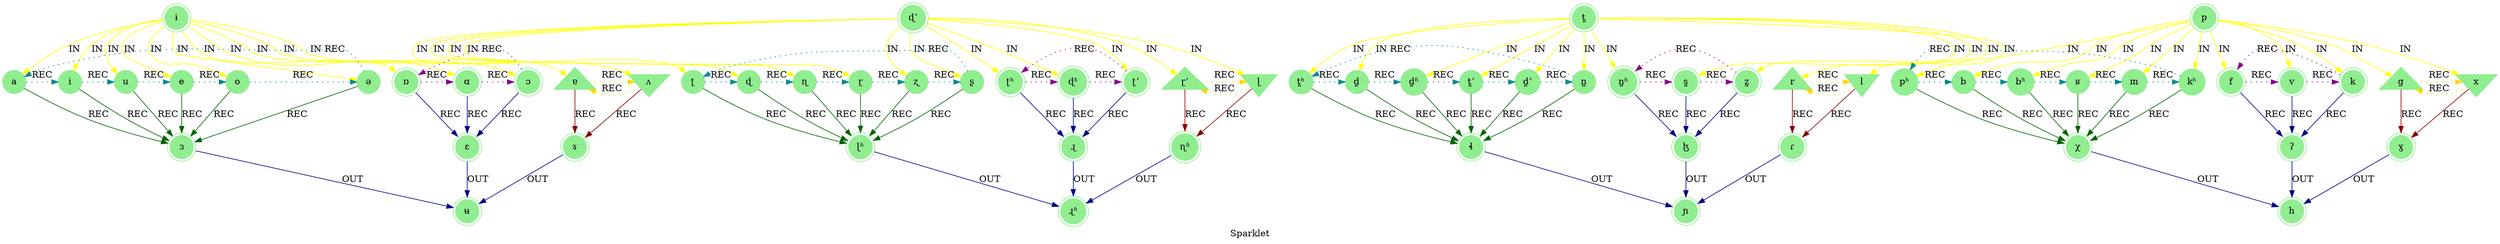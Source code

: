 strict digraph G {
    label = "Sparklet";
    style = filled;
    color = lightgray;
    node [shape = circle; style = filled; color = lightgreen;];
    
    // The Sacred 3-6-9 (Boundary of Perception).
    // "If you knew the magnificence of 3, 6, and 9, you would have a key to the universe." — Tesla.
    // The 1-2-4-8-7-5 Vortex (Boundary of Comprehension).
    factor_0_t [label = "ɨ";shape = doublecircle;comment = "";];
    factor_1_t [label = "a";shape = circle;comment = "";];
    factor_2_t [label = "i";shape = circle;comment = "";];
    factor_4_t [label = "u";shape = circle;comment = "";];
    factor_8_t [label = "e";shape = circle;comment = "";];
    factor_7_t [label = "o";shape = circle;comment = "";];
    factor_5_t [label = "ə";shape = circle;comment = "";];
    factor_3_t [label = "ɒ";shape = doublecircle;comment = "";];
    factor_6_t [label = "ɑ";shape = doublecircle;comment = "";];
    factor_9_t [label = "ɔ";shape = doublecircle;comment = "";];
    factor_a_t [label = "ɐ";shape = triangle;comment = "";];
    factor_b_t [label = "ʌ";shape = invtriangle;comment = "";];
    factor_c_t [label = "ɤ";shape = doublecircle;comment = "";];
    factor_d_t [label = "ɜ";shape = doublecircle;comment = "";];
    factor_e_t [label = "ɛ";shape = doublecircle;comment = "";];
    factor_f_t [label = "ʉ";shape = doublecircle;comment = "";];
    
    observer_model_0_t [label = "ɖʼ";shape = doublecircle;comment = "";];
    observer_model_1_t [label = "ʈ";shape = circle;comment = "";];
    observer_model_2_t [label = "ɖ";shape = circle;comment = "";];
    observer_model_4_t [label = "ɳ";shape = circle;comment = "";];
    observer_model_8_t [label = "ɽ";shape = circle;comment = "";];
    observer_model_7_t [label = "ʐ";shape = circle;comment = "";];
    observer_model_5_t [label = "ʂ";shape = circle;comment = "";];
    observer_model_3_t [label = "ʈʰ";shape = doublecircle;comment = "";];
    observer_model_6_t [label = "ɖʱ";shape = doublecircle;comment = "";];
    observer_model_9_t [label = "ʈʼ";shape = doublecircle;comment = "";];
    observer_model_a_t [label = "ɽʼ";shape = triangle;comment = "";];
    observer_model_b_t [label = "ɭ";shape = invtriangle;comment = "";];
    observer_model_c_t [label = "ɳʱ";shape = doublecircle;comment = "";];
    observer_model_d_t [label = "ɭʱ";shape = doublecircle;comment = "";];
    observer_model_e_t [label = "ɻ";shape = doublecircle;comment = "";];
    observer_model_f_t [label = "ɻʱ";shape = doublecircle;comment = "";];
    
    alignment_model_0_t [label = "t̪";shape = doublecircle;comment = "";];
    alignment_model_1_t [label = "t̪ʰ";shape = circle;comment = "";];
    alignment_model_2_t [label = "d̪";shape = circle;comment = "";];
    alignment_model_4_t [label = "d̪ʱ";shape = circle;comment = "";];
    alignment_model_8_t [label = "t̪ʼ";shape = circle;comment = "";];
    alignment_model_7_t [label = "d̪ʼ";shape = circle;comment = "";];
    alignment_model_5_t [label = "n̪";shape = circle;comment = "";];
    alignment_model_3_t [label = "n̪ʱ";shape = doublecircle;comment = "";];
    alignment_model_6_t [label = "s̪";shape = doublecircle;comment = "";];
    alignment_model_9_t [label = "z̪";shape = doublecircle;comment = "";];
    alignment_model_a_t [label = "r";shape = triangle;comment = "";];
    alignment_model_b_t [label = "l";shape = invtriangle;comment = "";];
    alignment_model_c_t [label = "ɾ";shape = doublecircle;comment = "";];
    alignment_model_d_t [label = "ɬ";shape = doublecircle;comment = "";];
    alignment_model_e_t [label = "ɮ";shape = doublecircle;comment = "";];
    alignment_model_f_t [label = "ɲ";shape = doublecircle;comment = "";];
    
    spectral_model_0_t [label = "p";shape = doublecircle;comment = "";];
    spectral_model_1_t [label = "pʰ";shape = circle;comment = "";];
    spectral_model_2_t [label = "b";shape = circle;comment = "";];
    spectral_model_4_t [label = "bʱ";shape = circle;comment = "";];
    spectral_model_8_t [label = "ʁ";shape = circle;comment = "";];
    spectral_model_7_t [label = "m";shape = circle;comment = "";];
    spectral_model_5_t [label = "kʰ";shape = circle;comment = "";];
    spectral_model_3_t [label = "f";shape = doublecircle;comment = "";];
    spectral_model_6_t [label = "v";shape = doublecircle;comment = "";];
    spectral_model_9_t [label = "k";shape = doublecircle;comment = "";];
    spectral_model_a_t [label = "g";shape = triangle;comment = "";];
    spectral_model_b_t [label = "x";shape = invtriangle;comment = "";];
    spectral_model_c_t [label = "ɣ";shape = doublecircle;comment = "";];
    spectral_model_d_t [label = "χ";shape = doublecircle;comment = "";];
    spectral_model_e_t [label = "ʔ";shape = doublecircle;comment = "";];
    spectral_model_f_t [label = "h";shape = doublecircle;comment = "";];
    
    // IN = Input
    // OUT = Output
    // REC = Recursion
    factor_0_t -> {factor_a_t factor_b_t factor_1_t factor_2_t factor_3_t factor_4_t factor_5_t factor_6_t factor_7_t factor_8_t factor_9_t} [label = "IN"; color = yellow; comment = "";];
    
    {factor_a_t factor_b_t} -> factor_c_t [label = "REC"; color = darkred; comment = "";];
    {factor_1_t factor_2_t factor_4_t factor_8_t factor_7_t factor_5_t} -> factor_d_t [label = "REC"; color = darkgreen; comment = "";];
    {factor_3_t factor_6_t factor_9_t} -> factor_e_t [label = "REC"; color = darkblue; comment = "";];
    
    factor_1_t -> factor_2_t -> factor_4_t -> factor_8_t -> factor_7_t -> factor_5_t -> factor_1_t [label = "REC"; color = darkcyan; comment = ""; style = dotted; constraint = false;];
    factor_3_t -> factor_6_t -> factor_9_t -> factor_3_t [label = "REC"; color = darkmagenta; comment = ""; style = dotted; constraint = false;];
    factor_a_t -> factor_b_t -> factor_a_t [label = "REC"; color = gold; comment = ""; style = dotted; constraint = false;];
    
    {factor_c_t factor_d_t factor_e_t} -> factor_f_t [label = "OUT"; color = darkblue; comment = "";];
    
    // Observer
    observer_model_0_t -> {observer_model_a_t observer_model_b_t observer_model_1_t observer_model_2_t observer_model_3_t observer_model_4_t observer_model_5_t observer_model_6_t observer_model_7_t observer_model_8_t observer_model_9_t} [label = "IN"; color = yellow; comment = "";];
    
    {observer_model_a_t observer_model_b_t} -> observer_model_c_t [label = "REC"; color = darkred; comment = "";];
    {observer_model_1_t observer_model_2_t observer_model_4_t observer_model_8_t observer_model_7_t observer_model_5_t} -> observer_model_d_t [label = "REC"; color = darkgreen; comment = "";];
    {observer_model_3_t observer_model_6_t observer_model_9_t} -> observer_model_e_t [label = "REC"; color = darkblue; comment = "";];
    
    observer_model_1_t -> observer_model_2_t -> observer_model_4_t -> observer_model_8_t -> observer_model_7_t -> observer_model_5_t -> observer_model_1_t [label = "REC"; color = darkcyan; comment = ""; style = dotted; constraint = false;];
    observer_model_3_t -> observer_model_6_t -> observer_model_9_t -> observer_model_3_t [label = "REC"; color = darkmagenta; comment = ""; style = dotted; constraint = false;];
    observer_model_a_t -> observer_model_b_t -> observer_model_a_t [label = "REC"; color = gold; comment = ""; style = dotted; constraint = false;];
    
    {observer_model_c_t observer_model_d_t observer_model_e_t} -> observer_model_f_t [label = "OUT"; color = darkblue; comment = "";];
    
    // Alignment
    alignment_model_0_t -> {alignment_model_a_t alignment_model_b_t alignment_model_1_t alignment_model_2_t alignment_model_3_t alignment_model_4_t alignment_model_5_t alignment_model_6_t alignment_model_7_t alignment_model_8_t alignment_model_9_t} [label = "IN"; color = yellow; comment = "";];
    
    {alignment_model_a_t alignment_model_b_t} -> alignment_model_c_t [label = "REC"; color = darkred; comment = "";];
    {alignment_model_1_t alignment_model_2_t alignment_model_4_t alignment_model_8_t alignment_model_7_t alignment_model_5_t} -> alignment_model_d_t [label = "REC"; color = darkgreen; comment = "";];
    {alignment_model_3_t alignment_model_6_t alignment_model_9_t} -> alignment_model_e_t [label = "REC"; color = darkblue; comment = "";];
    
    alignment_model_1_t -> alignment_model_2_t -> alignment_model_4_t -> alignment_model_8_t -> alignment_model_7_t -> alignment_model_5_t -> alignment_model_1_t [label = "REC"; color = darkcyan; comment = ""; style = dotted; constraint = false;];
    alignment_model_3_t -> alignment_model_6_t -> alignment_model_9_t -> alignment_model_3_t [label = "REC"; color = darkmagenta; comment = ""; style = dotted; constraint = false;];
    alignment_model_a_t -> alignment_model_b_t -> alignment_model_a_t [label = "REC"; color = gold; comment = ""; style = dotted; constraint = false;];
    
    {alignment_model_c_t alignment_model_d_t alignment_model_e_t} -> alignment_model_f_t [label = "OUT"; color = darkblue; comment = "";];
    
    // Spectral
    spectral_model_0_t -> {spectral_model_a_t spectral_model_b_t spectral_model_1_t spectral_model_2_t spectral_model_3_t spectral_model_4_t spectral_model_5_t spectral_model_6_t spectral_model_7_t spectral_model_8_t spectral_model_9_t} [label = "IN"; color = yellow; comment = "";];
    
    {spectral_model_a_t spectral_model_b_t} -> spectral_model_c_t [label = "REC"; color = darkred; comment = "";];
    {spectral_model_1_t spectral_model_2_t spectral_model_4_t spectral_model_8_t spectral_model_7_t spectral_model_5_t} -> spectral_model_d_t [label = "REC"; color = darkgreen; comment = "";];
    {spectral_model_3_t spectral_model_6_t spectral_model_9_t} -> spectral_model_e_t [label = "REC"; color = darkblue; comment = "";];
    
    spectral_model_1_t -> spectral_model_2_t -> spectral_model_4_t -> spectral_model_8_t -> spectral_model_7_t -> spectral_model_5_t -> spectral_model_1_t [label = "REC"; color = darkcyan; comment = ""; style = dotted; constraint = false;];
    spectral_model_3_t -> spectral_model_6_t -> spectral_model_9_t -> spectral_model_3_t [label = "REC"; color = darkmagenta; comment = ""; style = dotted; constraint = false;];
    spectral_model_a_t -> spectral_model_b_t -> spectral_model_a_t [label = "REC"; color = gold; comment = ""; style = dotted; constraint = false;];
    
    {spectral_model_c_t spectral_model_d_t spectral_model_e_t} -> spectral_model_f_t [label = "OUT"; color = darkblue; comment = "";];
}